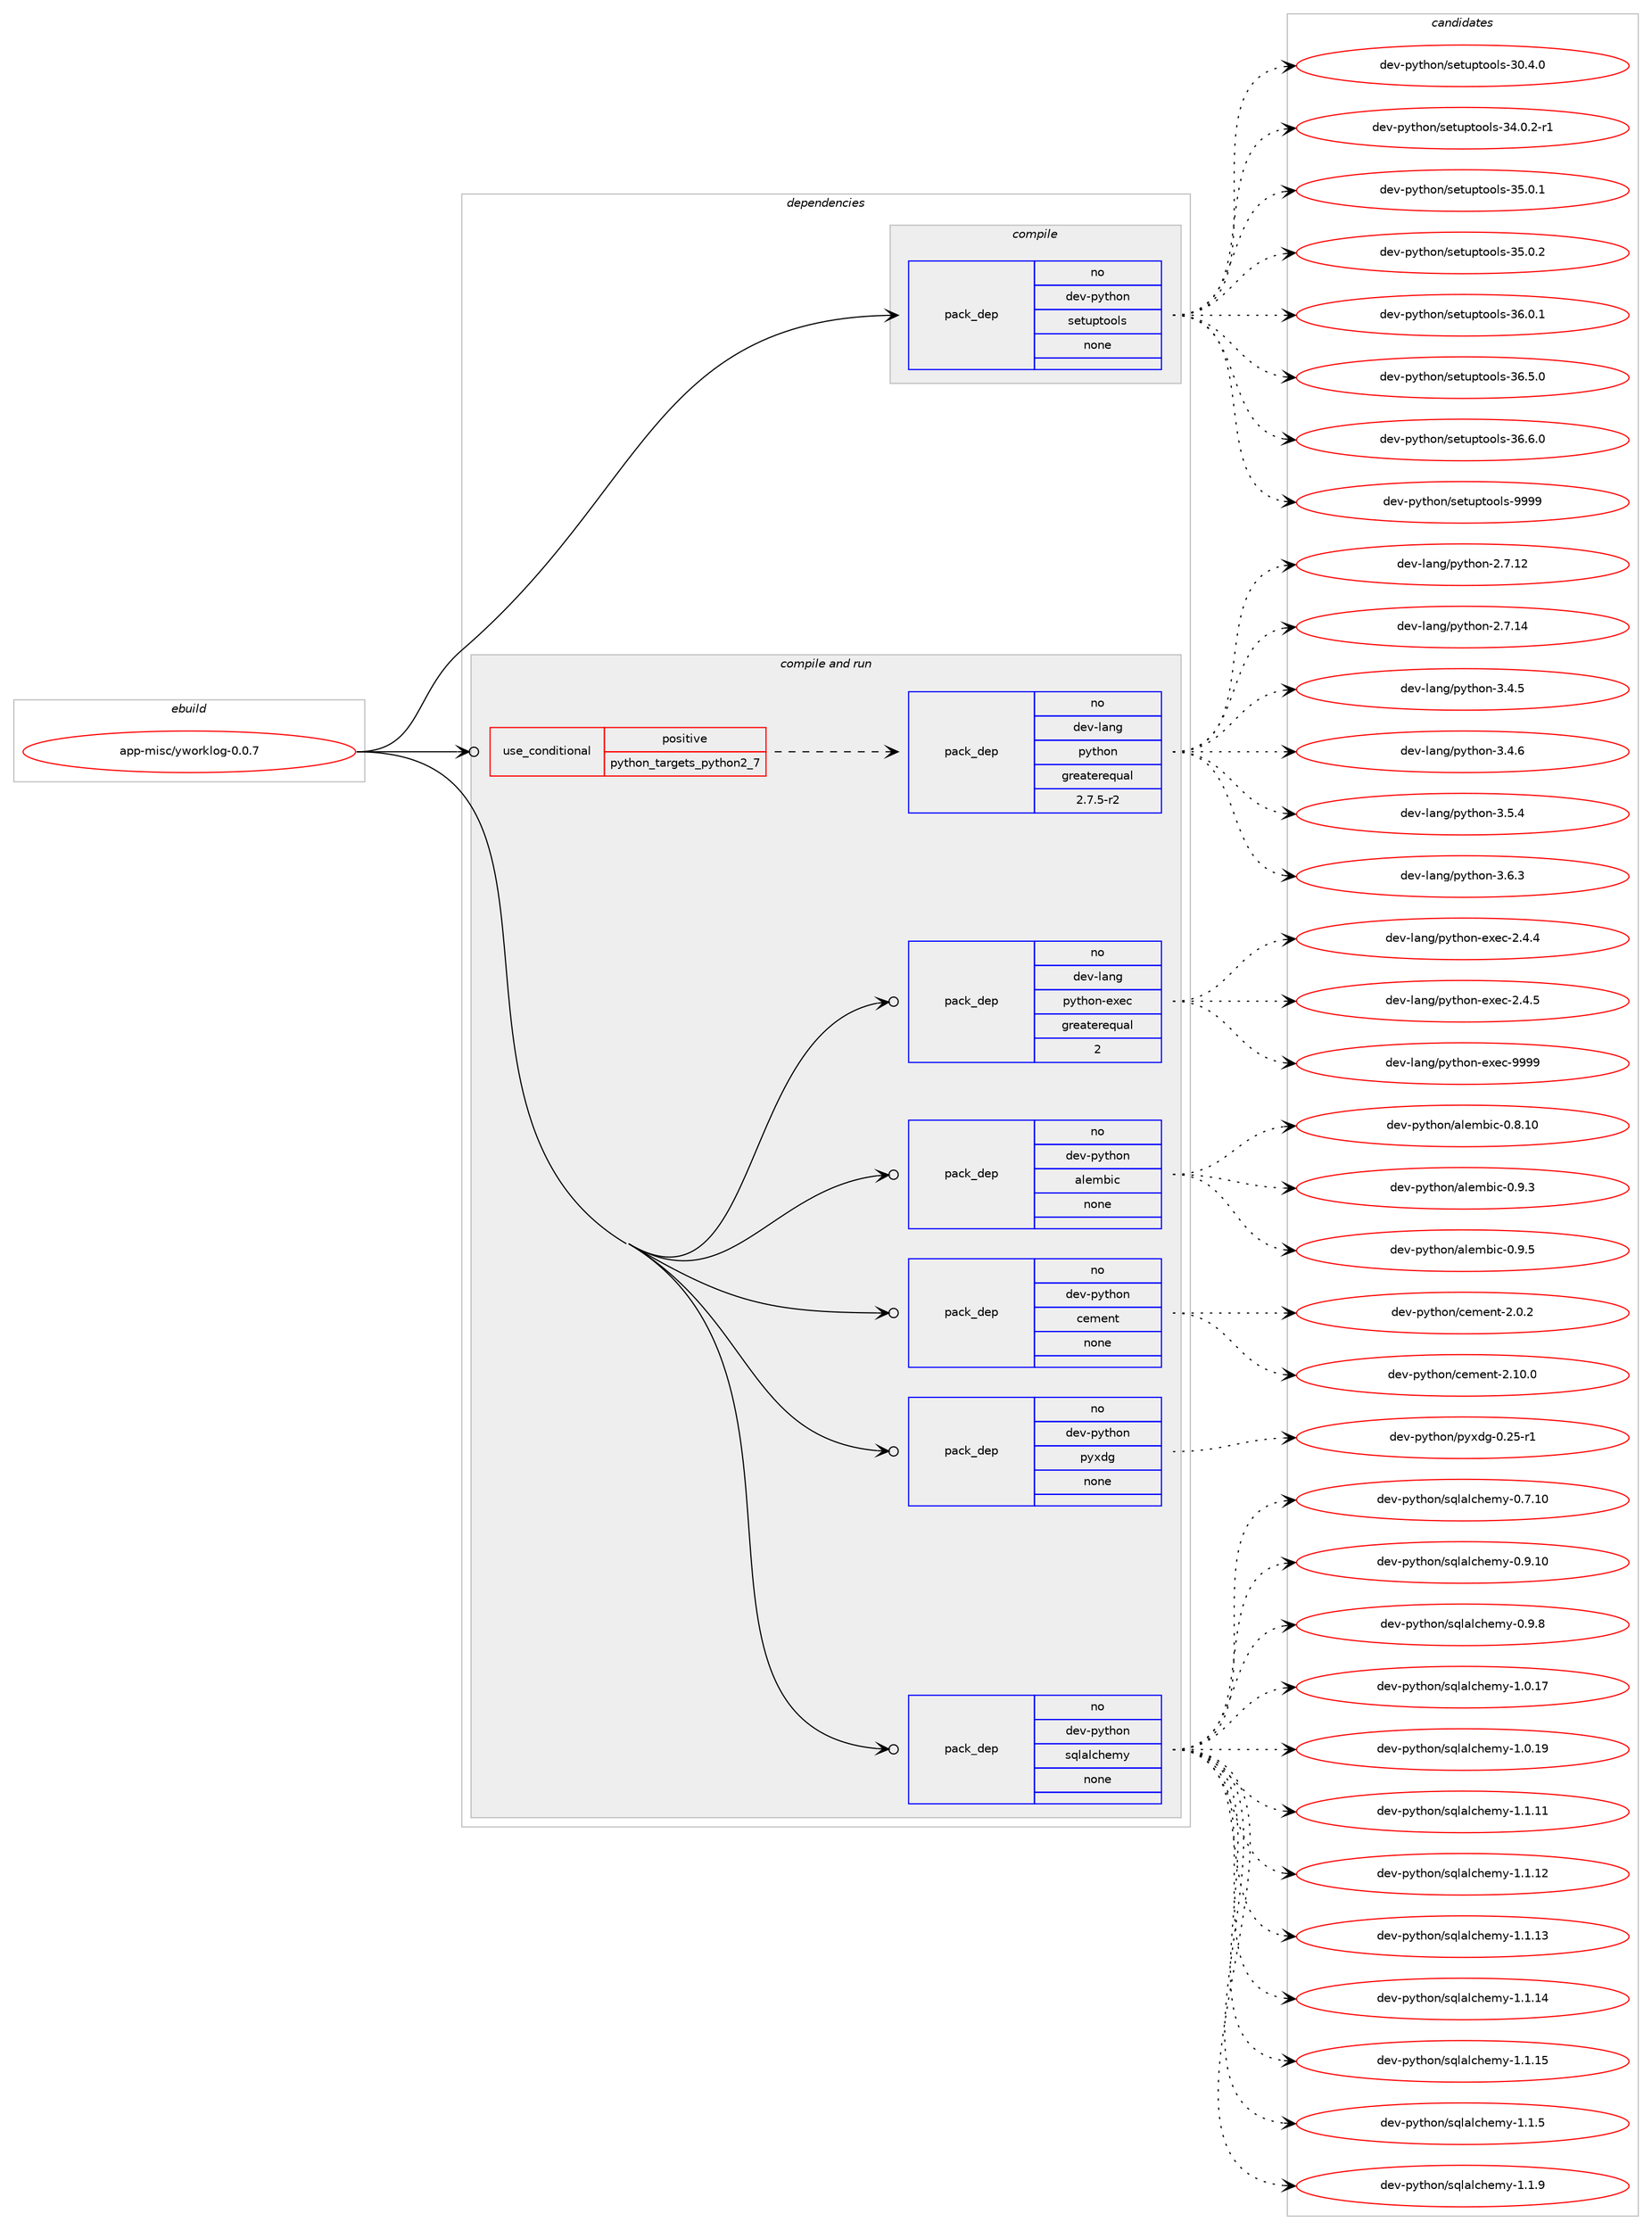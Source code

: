 digraph prolog {

# *************
# Graph options
# *************

newrank=true;
concentrate=true;
compound=true;
graph [rankdir=LR,fontname=Helvetica,fontsize=10,ranksep=1.5];#, ranksep=2.5, nodesep=0.2];
edge  [arrowhead=vee];
node  [fontname=Helvetica,fontsize=10];

# **********
# The ebuild
# **********

subgraph cluster_leftcol {
color=gray;
rank=same;
label=<<i>ebuild</i>>;
id [label="app-misc/yworklog-0.0.7", color=red, width=4, href="../app-misc/yworklog-0.0.7.svg"];
}

# ****************
# The dependencies
# ****************

subgraph cluster_midcol {
color=gray;
label=<<i>dependencies</i>>;
subgraph cluster_compile {
fillcolor="#eeeeee";
style=filled;
label=<<i>compile</i>>;
subgraph pack35046 {
dependency48916 [label=<<TABLE BORDER="0" CELLBORDER="1" CELLSPACING="0" CELLPADDING="4" WIDTH="220"><TR><TD ROWSPAN="6" CELLPADDING="30">pack_dep</TD></TR><TR><TD WIDTH="110">no</TD></TR><TR><TD>dev-python</TD></TR><TR><TD>setuptools</TD></TR><TR><TD>none</TD></TR><TR><TD></TD></TR></TABLE>>, shape=none, color=blue];
}
id:e -> dependency48916:w [weight=20,style="solid",arrowhead="vee"];
}
subgraph cluster_compileandrun {
fillcolor="#eeeeee";
style=filled;
label=<<i>compile and run</i>>;
subgraph cond13008 {
dependency48917 [label=<<TABLE BORDER="0" CELLBORDER="1" CELLSPACING="0" CELLPADDING="4"><TR><TD ROWSPAN="3" CELLPADDING="10">use_conditional</TD></TR><TR><TD>positive</TD></TR><TR><TD>python_targets_python2_7</TD></TR></TABLE>>, shape=none, color=red];
subgraph pack35047 {
dependency48918 [label=<<TABLE BORDER="0" CELLBORDER="1" CELLSPACING="0" CELLPADDING="4" WIDTH="220"><TR><TD ROWSPAN="6" CELLPADDING="30">pack_dep</TD></TR><TR><TD WIDTH="110">no</TD></TR><TR><TD>dev-lang</TD></TR><TR><TD>python</TD></TR><TR><TD>greaterequal</TD></TR><TR><TD>2.7.5-r2</TD></TR></TABLE>>, shape=none, color=blue];
}
dependency48917:e -> dependency48918:w [weight=20,style="dashed",arrowhead="vee"];
}
id:e -> dependency48917:w [weight=20,style="solid",arrowhead="odotvee"];
subgraph pack35048 {
dependency48919 [label=<<TABLE BORDER="0" CELLBORDER="1" CELLSPACING="0" CELLPADDING="4" WIDTH="220"><TR><TD ROWSPAN="6" CELLPADDING="30">pack_dep</TD></TR><TR><TD WIDTH="110">no</TD></TR><TR><TD>dev-lang</TD></TR><TR><TD>python-exec</TD></TR><TR><TD>greaterequal</TD></TR><TR><TD>2</TD></TR></TABLE>>, shape=none, color=blue];
}
id:e -> dependency48919:w [weight=20,style="solid",arrowhead="odotvee"];
subgraph pack35049 {
dependency48920 [label=<<TABLE BORDER="0" CELLBORDER="1" CELLSPACING="0" CELLPADDING="4" WIDTH="220"><TR><TD ROWSPAN="6" CELLPADDING="30">pack_dep</TD></TR><TR><TD WIDTH="110">no</TD></TR><TR><TD>dev-python</TD></TR><TR><TD>alembic</TD></TR><TR><TD>none</TD></TR><TR><TD></TD></TR></TABLE>>, shape=none, color=blue];
}
id:e -> dependency48920:w [weight=20,style="solid",arrowhead="odotvee"];
subgraph pack35050 {
dependency48921 [label=<<TABLE BORDER="0" CELLBORDER="1" CELLSPACING="0" CELLPADDING="4" WIDTH="220"><TR><TD ROWSPAN="6" CELLPADDING="30">pack_dep</TD></TR><TR><TD WIDTH="110">no</TD></TR><TR><TD>dev-python</TD></TR><TR><TD>cement</TD></TR><TR><TD>none</TD></TR><TR><TD></TD></TR></TABLE>>, shape=none, color=blue];
}
id:e -> dependency48921:w [weight=20,style="solid",arrowhead="odotvee"];
subgraph pack35051 {
dependency48922 [label=<<TABLE BORDER="0" CELLBORDER="1" CELLSPACING="0" CELLPADDING="4" WIDTH="220"><TR><TD ROWSPAN="6" CELLPADDING="30">pack_dep</TD></TR><TR><TD WIDTH="110">no</TD></TR><TR><TD>dev-python</TD></TR><TR><TD>pyxdg</TD></TR><TR><TD>none</TD></TR><TR><TD></TD></TR></TABLE>>, shape=none, color=blue];
}
id:e -> dependency48922:w [weight=20,style="solid",arrowhead="odotvee"];
subgraph pack35052 {
dependency48923 [label=<<TABLE BORDER="0" CELLBORDER="1" CELLSPACING="0" CELLPADDING="4" WIDTH="220"><TR><TD ROWSPAN="6" CELLPADDING="30">pack_dep</TD></TR><TR><TD WIDTH="110">no</TD></TR><TR><TD>dev-python</TD></TR><TR><TD>sqlalchemy</TD></TR><TR><TD>none</TD></TR><TR><TD></TD></TR></TABLE>>, shape=none, color=blue];
}
id:e -> dependency48923:w [weight=20,style="solid",arrowhead="odotvee"];
}
subgraph cluster_run {
fillcolor="#eeeeee";
style=filled;
label=<<i>run</i>>;
}
}

# **************
# The candidates
# **************

subgraph cluster_choices {
rank=same;
color=gray;
label=<<i>candidates</i>>;

subgraph choice35046 {
color=black;
nodesep=1;
choice100101118451121211161041111104711510111611711211611111110811545514846524648 [label="dev-python/setuptools-30.4.0", color=red, width=4,href="../dev-python/setuptools-30.4.0.svg"];
choice1001011184511212111610411111047115101116117112116111111108115455152464846504511449 [label="dev-python/setuptools-34.0.2-r1", color=red, width=4,href="../dev-python/setuptools-34.0.2-r1.svg"];
choice100101118451121211161041111104711510111611711211611111110811545515346484649 [label="dev-python/setuptools-35.0.1", color=red, width=4,href="../dev-python/setuptools-35.0.1.svg"];
choice100101118451121211161041111104711510111611711211611111110811545515346484650 [label="dev-python/setuptools-35.0.2", color=red, width=4,href="../dev-python/setuptools-35.0.2.svg"];
choice100101118451121211161041111104711510111611711211611111110811545515446484649 [label="dev-python/setuptools-36.0.1", color=red, width=4,href="../dev-python/setuptools-36.0.1.svg"];
choice100101118451121211161041111104711510111611711211611111110811545515446534648 [label="dev-python/setuptools-36.5.0", color=red, width=4,href="../dev-python/setuptools-36.5.0.svg"];
choice100101118451121211161041111104711510111611711211611111110811545515446544648 [label="dev-python/setuptools-36.6.0", color=red, width=4,href="../dev-python/setuptools-36.6.0.svg"];
choice10010111845112121116104111110471151011161171121161111111081154557575757 [label="dev-python/setuptools-9999", color=red, width=4,href="../dev-python/setuptools-9999.svg"];
dependency48916:e -> choice100101118451121211161041111104711510111611711211611111110811545514846524648:w [style=dotted,weight="100"];
dependency48916:e -> choice1001011184511212111610411111047115101116117112116111111108115455152464846504511449:w [style=dotted,weight="100"];
dependency48916:e -> choice100101118451121211161041111104711510111611711211611111110811545515346484649:w [style=dotted,weight="100"];
dependency48916:e -> choice100101118451121211161041111104711510111611711211611111110811545515346484650:w [style=dotted,weight="100"];
dependency48916:e -> choice100101118451121211161041111104711510111611711211611111110811545515446484649:w [style=dotted,weight="100"];
dependency48916:e -> choice100101118451121211161041111104711510111611711211611111110811545515446534648:w [style=dotted,weight="100"];
dependency48916:e -> choice100101118451121211161041111104711510111611711211611111110811545515446544648:w [style=dotted,weight="100"];
dependency48916:e -> choice10010111845112121116104111110471151011161171121161111111081154557575757:w [style=dotted,weight="100"];
}
subgraph choice35047 {
color=black;
nodesep=1;
choice10010111845108971101034711212111610411111045504655464950 [label="dev-lang/python-2.7.12", color=red, width=4,href="../dev-lang/python-2.7.12.svg"];
choice10010111845108971101034711212111610411111045504655464952 [label="dev-lang/python-2.7.14", color=red, width=4,href="../dev-lang/python-2.7.14.svg"];
choice100101118451089711010347112121116104111110455146524653 [label="dev-lang/python-3.4.5", color=red, width=4,href="../dev-lang/python-3.4.5.svg"];
choice100101118451089711010347112121116104111110455146524654 [label="dev-lang/python-3.4.6", color=red, width=4,href="../dev-lang/python-3.4.6.svg"];
choice100101118451089711010347112121116104111110455146534652 [label="dev-lang/python-3.5.4", color=red, width=4,href="../dev-lang/python-3.5.4.svg"];
choice100101118451089711010347112121116104111110455146544651 [label="dev-lang/python-3.6.3", color=red, width=4,href="../dev-lang/python-3.6.3.svg"];
dependency48918:e -> choice10010111845108971101034711212111610411111045504655464950:w [style=dotted,weight="100"];
dependency48918:e -> choice10010111845108971101034711212111610411111045504655464952:w [style=dotted,weight="100"];
dependency48918:e -> choice100101118451089711010347112121116104111110455146524653:w [style=dotted,weight="100"];
dependency48918:e -> choice100101118451089711010347112121116104111110455146524654:w [style=dotted,weight="100"];
dependency48918:e -> choice100101118451089711010347112121116104111110455146534652:w [style=dotted,weight="100"];
dependency48918:e -> choice100101118451089711010347112121116104111110455146544651:w [style=dotted,weight="100"];
}
subgraph choice35048 {
color=black;
nodesep=1;
choice1001011184510897110103471121211161041111104510112010199455046524652 [label="dev-lang/python-exec-2.4.4", color=red, width=4,href="../dev-lang/python-exec-2.4.4.svg"];
choice1001011184510897110103471121211161041111104510112010199455046524653 [label="dev-lang/python-exec-2.4.5", color=red, width=4,href="../dev-lang/python-exec-2.4.5.svg"];
choice10010111845108971101034711212111610411111045101120101994557575757 [label="dev-lang/python-exec-9999", color=red, width=4,href="../dev-lang/python-exec-9999.svg"];
dependency48919:e -> choice1001011184510897110103471121211161041111104510112010199455046524652:w [style=dotted,weight="100"];
dependency48919:e -> choice1001011184510897110103471121211161041111104510112010199455046524653:w [style=dotted,weight="100"];
dependency48919:e -> choice10010111845108971101034711212111610411111045101120101994557575757:w [style=dotted,weight="100"];
}
subgraph choice35049 {
color=black;
nodesep=1;
choice100101118451121211161041111104797108101109981059945484656464948 [label="dev-python/alembic-0.8.10", color=red, width=4,href="../dev-python/alembic-0.8.10.svg"];
choice1001011184511212111610411111047971081011099810599454846574651 [label="dev-python/alembic-0.9.3", color=red, width=4,href="../dev-python/alembic-0.9.3.svg"];
choice1001011184511212111610411111047971081011099810599454846574653 [label="dev-python/alembic-0.9.5", color=red, width=4,href="../dev-python/alembic-0.9.5.svg"];
dependency48920:e -> choice100101118451121211161041111104797108101109981059945484656464948:w [style=dotted,weight="100"];
dependency48920:e -> choice1001011184511212111610411111047971081011099810599454846574651:w [style=dotted,weight="100"];
dependency48920:e -> choice1001011184511212111610411111047971081011099810599454846574653:w [style=dotted,weight="100"];
}
subgraph choice35050 {
color=black;
nodesep=1;
choice100101118451121211161041111104799101109101110116455046484650 [label="dev-python/cement-2.0.2", color=red, width=4,href="../dev-python/cement-2.0.2.svg"];
choice10010111845112121116104111110479910110910111011645504649484648 [label="dev-python/cement-2.10.0", color=red, width=4,href="../dev-python/cement-2.10.0.svg"];
dependency48921:e -> choice100101118451121211161041111104799101109101110116455046484650:w [style=dotted,weight="100"];
dependency48921:e -> choice10010111845112121116104111110479910110910111011645504649484648:w [style=dotted,weight="100"];
}
subgraph choice35051 {
color=black;
nodesep=1;
choice100101118451121211161041111104711212112010010345484650534511449 [label="dev-python/pyxdg-0.25-r1", color=red, width=4,href="../dev-python/pyxdg-0.25-r1.svg"];
dependency48922:e -> choice100101118451121211161041111104711212112010010345484650534511449:w [style=dotted,weight="100"];
}
subgraph choice35052 {
color=black;
nodesep=1;
choice1001011184511212111610411111047115113108971089910410110912145484655464948 [label="dev-python/sqlalchemy-0.7.10", color=red, width=4,href="../dev-python/sqlalchemy-0.7.10.svg"];
choice1001011184511212111610411111047115113108971089910410110912145484657464948 [label="dev-python/sqlalchemy-0.9.10", color=red, width=4,href="../dev-python/sqlalchemy-0.9.10.svg"];
choice10010111845112121116104111110471151131089710899104101109121454846574656 [label="dev-python/sqlalchemy-0.9.8", color=red, width=4,href="../dev-python/sqlalchemy-0.9.8.svg"];
choice1001011184511212111610411111047115113108971089910410110912145494648464955 [label="dev-python/sqlalchemy-1.0.17", color=red, width=4,href="../dev-python/sqlalchemy-1.0.17.svg"];
choice1001011184511212111610411111047115113108971089910410110912145494648464957 [label="dev-python/sqlalchemy-1.0.19", color=red, width=4,href="../dev-python/sqlalchemy-1.0.19.svg"];
choice1001011184511212111610411111047115113108971089910410110912145494649464949 [label="dev-python/sqlalchemy-1.1.11", color=red, width=4,href="../dev-python/sqlalchemy-1.1.11.svg"];
choice1001011184511212111610411111047115113108971089910410110912145494649464950 [label="dev-python/sqlalchemy-1.1.12", color=red, width=4,href="../dev-python/sqlalchemy-1.1.12.svg"];
choice1001011184511212111610411111047115113108971089910410110912145494649464951 [label="dev-python/sqlalchemy-1.1.13", color=red, width=4,href="../dev-python/sqlalchemy-1.1.13.svg"];
choice1001011184511212111610411111047115113108971089910410110912145494649464952 [label="dev-python/sqlalchemy-1.1.14", color=red, width=4,href="../dev-python/sqlalchemy-1.1.14.svg"];
choice1001011184511212111610411111047115113108971089910410110912145494649464953 [label="dev-python/sqlalchemy-1.1.15", color=red, width=4,href="../dev-python/sqlalchemy-1.1.15.svg"];
choice10010111845112121116104111110471151131089710899104101109121454946494653 [label="dev-python/sqlalchemy-1.1.5", color=red, width=4,href="../dev-python/sqlalchemy-1.1.5.svg"];
choice10010111845112121116104111110471151131089710899104101109121454946494657 [label="dev-python/sqlalchemy-1.1.9", color=red, width=4,href="../dev-python/sqlalchemy-1.1.9.svg"];
dependency48923:e -> choice1001011184511212111610411111047115113108971089910410110912145484655464948:w [style=dotted,weight="100"];
dependency48923:e -> choice1001011184511212111610411111047115113108971089910410110912145484657464948:w [style=dotted,weight="100"];
dependency48923:e -> choice10010111845112121116104111110471151131089710899104101109121454846574656:w [style=dotted,weight="100"];
dependency48923:e -> choice1001011184511212111610411111047115113108971089910410110912145494648464955:w [style=dotted,weight="100"];
dependency48923:e -> choice1001011184511212111610411111047115113108971089910410110912145494648464957:w [style=dotted,weight="100"];
dependency48923:e -> choice1001011184511212111610411111047115113108971089910410110912145494649464949:w [style=dotted,weight="100"];
dependency48923:e -> choice1001011184511212111610411111047115113108971089910410110912145494649464950:w [style=dotted,weight="100"];
dependency48923:e -> choice1001011184511212111610411111047115113108971089910410110912145494649464951:w [style=dotted,weight="100"];
dependency48923:e -> choice1001011184511212111610411111047115113108971089910410110912145494649464952:w [style=dotted,weight="100"];
dependency48923:e -> choice1001011184511212111610411111047115113108971089910410110912145494649464953:w [style=dotted,weight="100"];
dependency48923:e -> choice10010111845112121116104111110471151131089710899104101109121454946494653:w [style=dotted,weight="100"];
dependency48923:e -> choice10010111845112121116104111110471151131089710899104101109121454946494657:w [style=dotted,weight="100"];
}
}

}
